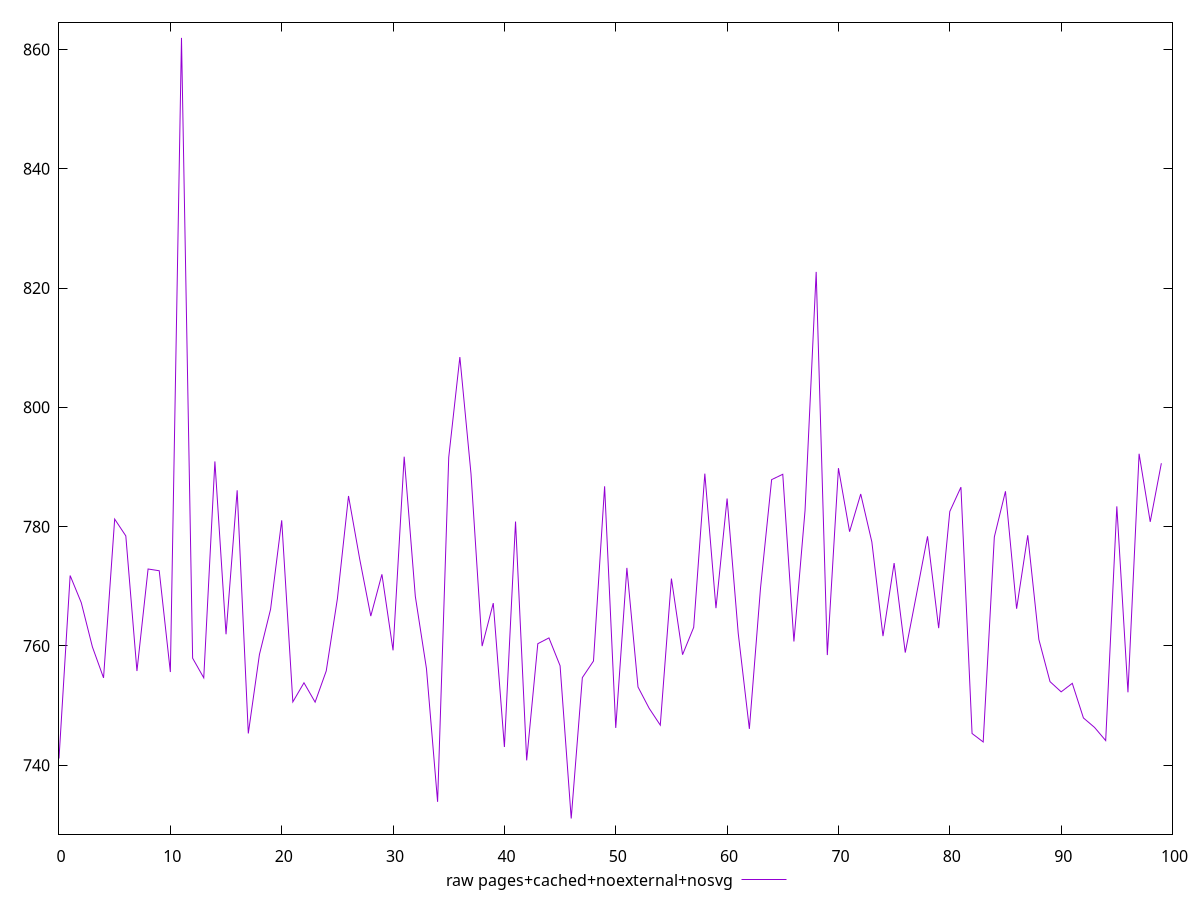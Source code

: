 $_rawPagesCachedNoexternalNosvg <<EOF
741.1359999999997
771.8080000000003
767.260000000001
759.8440000000008
754.6560000000009
781.2680000000008
778.4520000000001
755.8040000000009
772.9040000000003
772.6120000000008
755.6360000000004
861.9240000000001
757.9560000000006
754.6600000000005
790.932
761.9640000000005
786.0960000000002
745.3400000000001
758.5680000000009
766.152
781.0639999999997
750.6280000000004
753.8280000000009
750.5880000000003
755.8160000000007
767.9040000000006
785.1360000000002
774.6280000000002
765.0079999999997
772.0119999999996
759.2680000000014
791.7320000000009
768.3120000000001
756.2120000000004
733.876
791.6120000000003
808.4280000000008
788.8599999999997
759.9760000000015
767.1839999999999
743.068
780.8600000000002
740.8240000000008
760.3840000000005
761.352
756.6920000000002
731.0800000000007
754.6960000000008
757.4800000000002
786.768
746.2680000000003
773.0919999999996
753.1240000000003
749.556
746.7320000000007
771.3000000000006
758.5439999999999
763.1200000000002
788.8880000000004
766.3440000000005
784.7200000000006
762.1160000000002
746.1000000000006
769.6800000000001
787.8880000000006
788.780000000001
760.7480000000006
782.7080000000001
822.7080000000004
758.4760000000008
789.8080000000007
779.156
785.4720000000009
777.4360000000001
761.6519999999994
773.9000000000008
758.8960000000004
768.5600000000006
778.3760000000007
762.9920000000004
782.5440000000003
786.6240000000007
745.3279999999999
743.9120000000004
778.2800000000009
785.9280000000006
766.2400000000001
778.5599999999996
761.0800000000008
754.0280000000002
752.3119999999997
753.7400000000009
747.9399999999999
746.3480000000002
744.1440000000006
783.3999999999995
752.2360000000001
792.2200000000001
780.8119999999997
790.6320000000007
EOF
set key outside below
set terminal pngcairo
set output "report_00006_2020-11-02T20-21-41.718Z/mainthread-work-breakdown/pages+cached+noexternal+nosvg//raw.png"
set yrange [728.4631200000007:864.5408800000001]
plot $_rawPagesCachedNoexternalNosvg title "raw pages+cached+noexternal+nosvg" with line ,